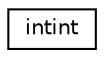 digraph G
{
  edge [fontname="Helvetica",fontsize="10",labelfontname="Helvetica",labelfontsize="10"];
  node [fontname="Helvetica",fontsize="10",shape=record];
  rankdir="LR";
  Node1 [label="intint",height=0.2,width=0.4,color="black", fillcolor="white", style="filled",URL="$structintint.html"];
}
